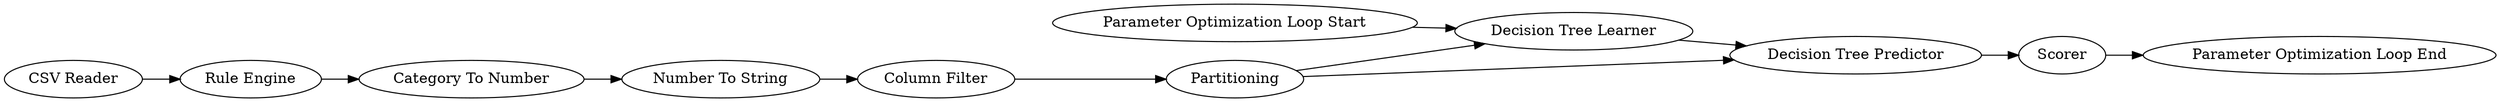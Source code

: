 digraph {
	11 [label="CSV Reader"]
	12 [label=Partitioning]
	13 [label="Decision Tree Learner"]
	14 [label="Decision Tree Predictor"]
	19 [label=Scorer]
	21 [label="Rule Engine"]
	22 [label="Column Filter"]
	24 [label="Category To Number"]
	35 [label="Number To String"]
	89 [label="Parameter Optimization Loop End"]
	90 [label="Parameter Optimization Loop Start"]
	11 -> 21
	12 -> 13
	12 -> 14
	13 -> 14
	14 -> 19
	19 -> 89
	21 -> 24
	22 -> 12
	24 -> 35
	35 -> 22
	90 -> 13
	rankdir=LR
}
